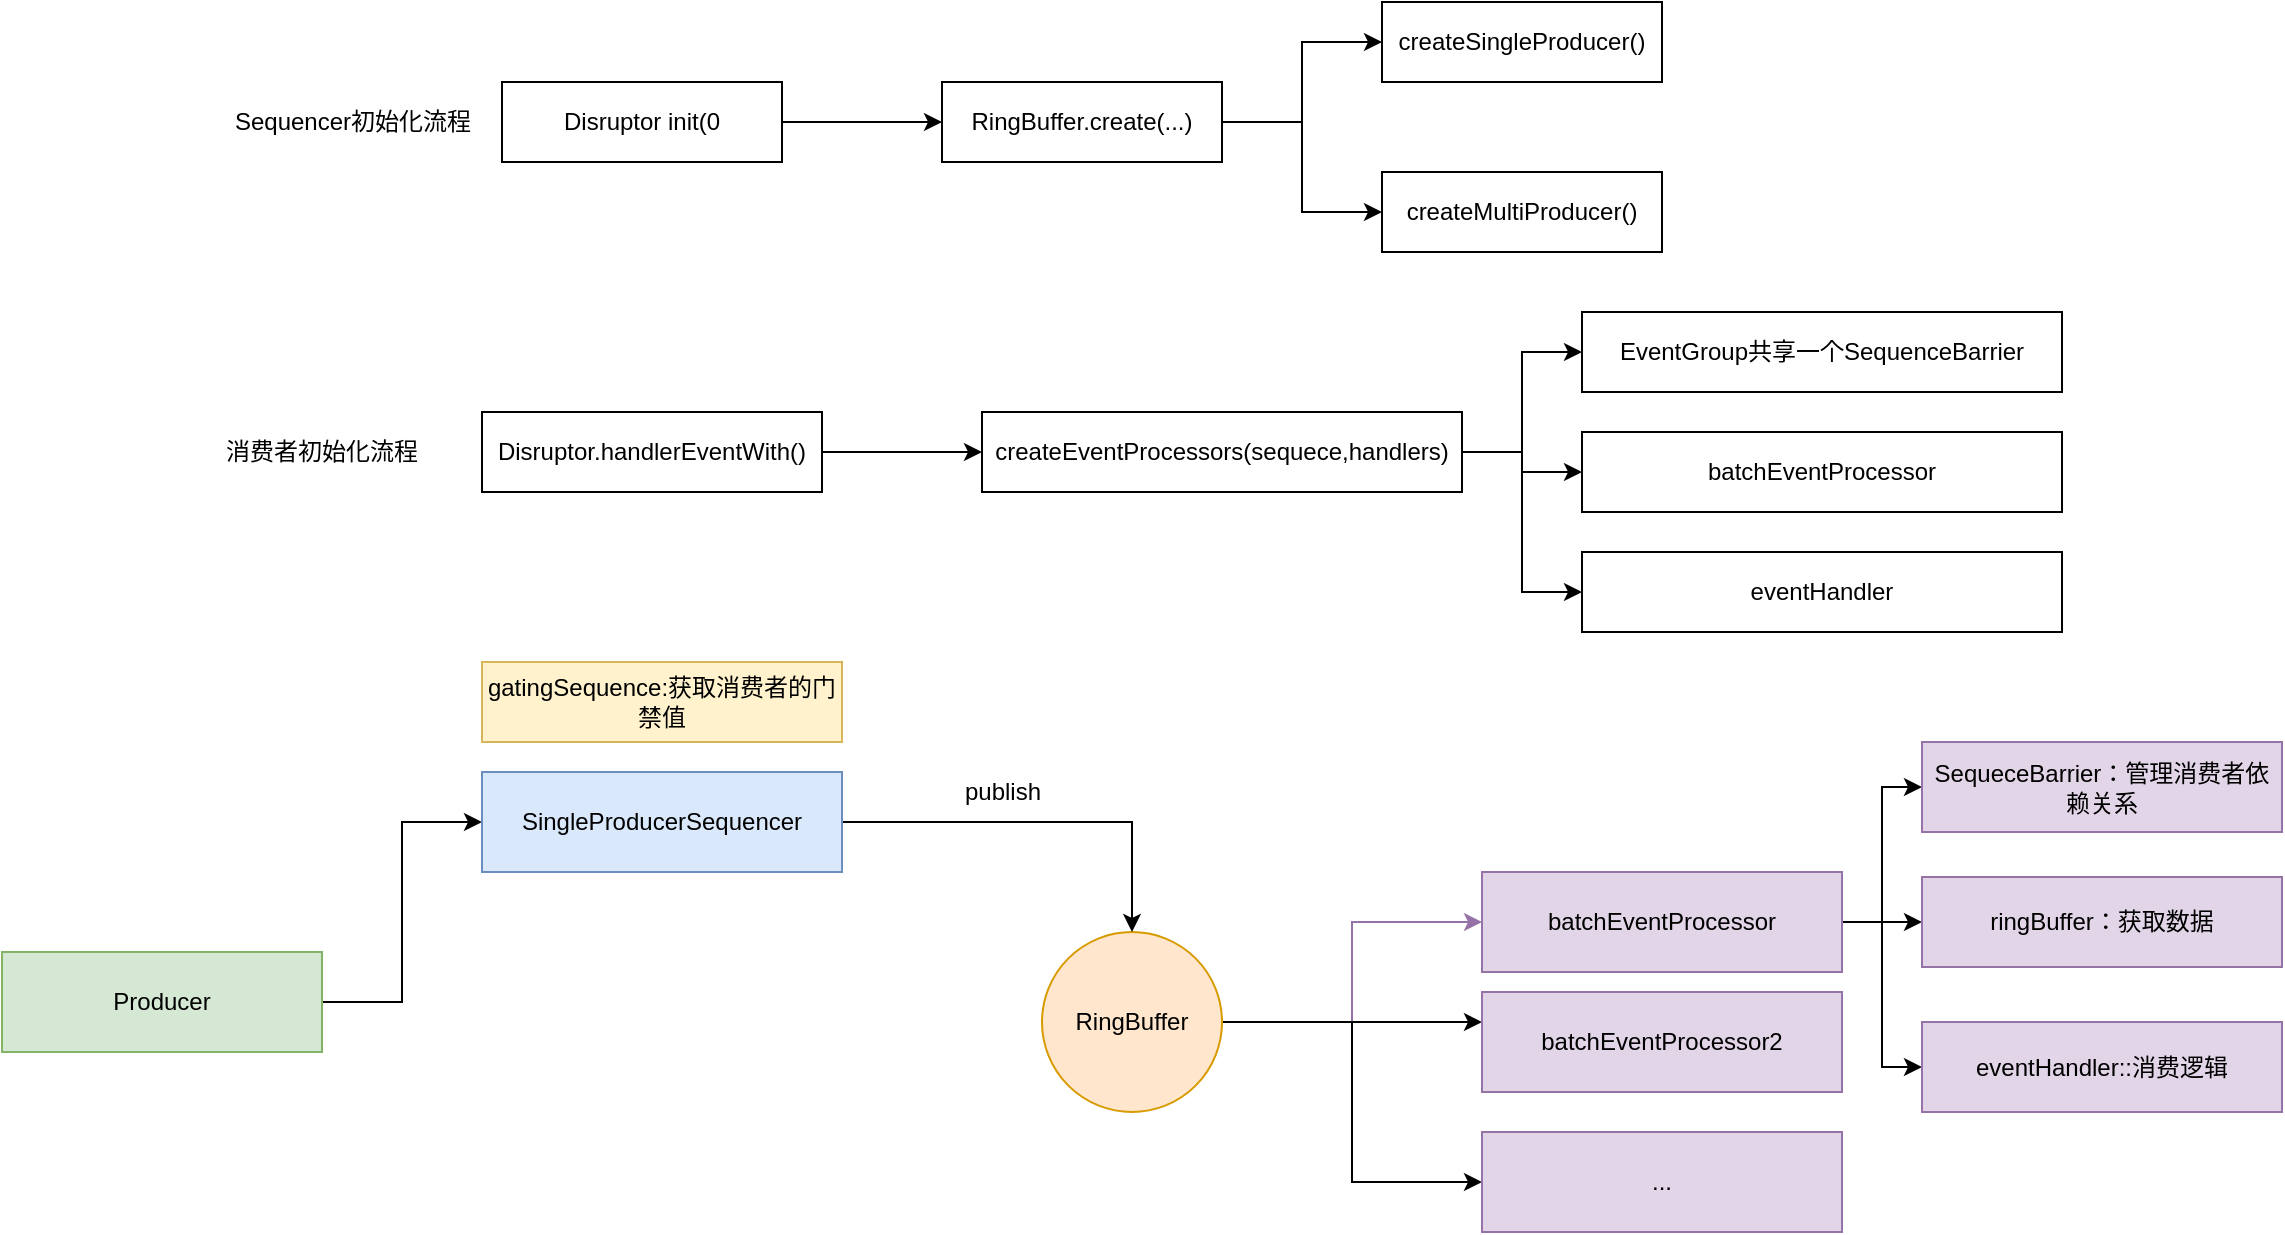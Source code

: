 <mxfile version="16.1.2" type="device"><diagram id="C5RBs43oDa-KdzZeNtuy" name="Page-1"><mxGraphModel dx="1931" dy="680" grid="1" gridSize="10" guides="1" tooltips="1" connect="1" arrows="1" fold="1" page="1" pageScale="1" pageWidth="827" pageHeight="1169" math="0" shadow="0"><root><mxCell id="WIyWlLk6GJQsqaUBKTNV-0"/><mxCell id="WIyWlLk6GJQsqaUBKTNV-1" parent="WIyWlLk6GJQsqaUBKTNV-0"/><mxCell id="fAKFdWof53k6AqAq8886-5" style="edgeStyle=orthogonalEdgeStyle;rounded=0;orthogonalLoop=1;jettySize=auto;html=1;exitX=1;exitY=0.5;exitDx=0;exitDy=0;entryX=0;entryY=0.5;entryDx=0;entryDy=0;" edge="1" parent="WIyWlLk6GJQsqaUBKTNV-1" source="fAKFdWof53k6AqAq8886-1" target="fAKFdWof53k6AqAq8886-3"><mxGeometry relative="1" as="geometry"/></mxCell><mxCell id="fAKFdWof53k6AqAq8886-1" value="Disruptor init(0" style="rounded=0;whiteSpace=wrap;html=1;" vertex="1" parent="WIyWlLk6GJQsqaUBKTNV-1"><mxGeometry x="210" y="125" width="140" height="40" as="geometry"/></mxCell><mxCell id="fAKFdWof53k6AqAq8886-2" value="Sequencer初始化流程" style="text;html=1;align=center;verticalAlign=middle;resizable=0;points=[];autosize=1;strokeColor=none;fillColor=none;" vertex="1" parent="WIyWlLk6GJQsqaUBKTNV-1"><mxGeometry x="70" y="135" width="130" height="20" as="geometry"/></mxCell><mxCell id="fAKFdWof53k6AqAq8886-6" style="edgeStyle=orthogonalEdgeStyle;rounded=0;orthogonalLoop=1;jettySize=auto;html=1;exitX=1;exitY=0.5;exitDx=0;exitDy=0;" edge="1" parent="WIyWlLk6GJQsqaUBKTNV-1" source="fAKFdWof53k6AqAq8886-3" target="fAKFdWof53k6AqAq8886-4"><mxGeometry relative="1" as="geometry"/></mxCell><mxCell id="fAKFdWof53k6AqAq8886-8" style="edgeStyle=orthogonalEdgeStyle;rounded=0;orthogonalLoop=1;jettySize=auto;html=1;exitX=1;exitY=0.5;exitDx=0;exitDy=0;entryX=0;entryY=0.5;entryDx=0;entryDy=0;" edge="1" parent="WIyWlLk6GJQsqaUBKTNV-1" source="fAKFdWof53k6AqAq8886-3" target="fAKFdWof53k6AqAq8886-7"><mxGeometry relative="1" as="geometry"/></mxCell><mxCell id="fAKFdWof53k6AqAq8886-3" value="RingBuffer.create(...)" style="rounded=0;whiteSpace=wrap;html=1;" vertex="1" parent="WIyWlLk6GJQsqaUBKTNV-1"><mxGeometry x="430" y="125" width="140" height="40" as="geometry"/></mxCell><mxCell id="fAKFdWof53k6AqAq8886-4" value="createSingleProducer()" style="rounded=0;whiteSpace=wrap;html=1;" vertex="1" parent="WIyWlLk6GJQsqaUBKTNV-1"><mxGeometry x="650" y="85" width="140" height="40" as="geometry"/></mxCell><mxCell id="fAKFdWof53k6AqAq8886-7" value="createMultiProducer()" style="rounded=0;whiteSpace=wrap;html=1;" vertex="1" parent="WIyWlLk6GJQsqaUBKTNV-1"><mxGeometry x="650" y="170" width="140" height="40" as="geometry"/></mxCell><mxCell id="fAKFdWof53k6AqAq8886-9" value="消费者初始化流程" style="text;html=1;strokeColor=none;fillColor=none;align=center;verticalAlign=middle;whiteSpace=wrap;rounded=0;" vertex="1" parent="WIyWlLk6GJQsqaUBKTNV-1"><mxGeometry x="70" y="300" width="100" height="20" as="geometry"/></mxCell><mxCell id="fAKFdWof53k6AqAq8886-13" style="edgeStyle=orthogonalEdgeStyle;rounded=0;orthogonalLoop=1;jettySize=auto;html=1;exitX=1;exitY=0.5;exitDx=0;exitDy=0;entryX=0;entryY=0.5;entryDx=0;entryDy=0;" edge="1" parent="WIyWlLk6GJQsqaUBKTNV-1" source="fAKFdWof53k6AqAq8886-10" target="fAKFdWof53k6AqAq8886-11"><mxGeometry relative="1" as="geometry"/></mxCell><mxCell id="fAKFdWof53k6AqAq8886-10" value="Disruptor.handlerEventWith()" style="rounded=0;whiteSpace=wrap;html=1;" vertex="1" parent="WIyWlLk6GJQsqaUBKTNV-1"><mxGeometry x="200" y="290" width="170" height="40" as="geometry"/></mxCell><mxCell id="fAKFdWof53k6AqAq8886-15" style="edgeStyle=orthogonalEdgeStyle;rounded=0;orthogonalLoop=1;jettySize=auto;html=1;exitX=1;exitY=0.5;exitDx=0;exitDy=0;entryX=0;entryY=0.5;entryDx=0;entryDy=0;" edge="1" parent="WIyWlLk6GJQsqaUBKTNV-1" source="fAKFdWof53k6AqAq8886-11" target="fAKFdWof53k6AqAq8886-14"><mxGeometry relative="1" as="geometry"/></mxCell><mxCell id="fAKFdWof53k6AqAq8886-17" style="edgeStyle=orthogonalEdgeStyle;rounded=0;orthogonalLoop=1;jettySize=auto;html=1;exitX=1;exitY=0.5;exitDx=0;exitDy=0;entryX=0;entryY=0.5;entryDx=0;entryDy=0;" edge="1" parent="WIyWlLk6GJQsqaUBKTNV-1" source="fAKFdWof53k6AqAq8886-11" target="fAKFdWof53k6AqAq8886-16"><mxGeometry relative="1" as="geometry"/></mxCell><mxCell id="fAKFdWof53k6AqAq8886-19" style="edgeStyle=orthogonalEdgeStyle;rounded=0;orthogonalLoop=1;jettySize=auto;html=1;exitX=1;exitY=0.5;exitDx=0;exitDy=0;entryX=0;entryY=0.5;entryDx=0;entryDy=0;" edge="1" parent="WIyWlLk6GJQsqaUBKTNV-1" source="fAKFdWof53k6AqAq8886-11" target="fAKFdWof53k6AqAq8886-18"><mxGeometry relative="1" as="geometry"/></mxCell><mxCell id="fAKFdWof53k6AqAq8886-11" value="createEventProcessors(sequece,handlers)" style="rounded=0;whiteSpace=wrap;html=1;" vertex="1" parent="WIyWlLk6GJQsqaUBKTNV-1"><mxGeometry x="450" y="290" width="240" height="40" as="geometry"/></mxCell><mxCell id="fAKFdWof53k6AqAq8886-14" value="EventGroup共享一个SequenceBarrier" style="rounded=0;whiteSpace=wrap;html=1;" vertex="1" parent="WIyWlLk6GJQsqaUBKTNV-1"><mxGeometry x="750" y="240" width="240" height="40" as="geometry"/></mxCell><mxCell id="fAKFdWof53k6AqAq8886-16" value="batchEventProcessor" style="rounded=0;whiteSpace=wrap;html=1;" vertex="1" parent="WIyWlLk6GJQsqaUBKTNV-1"><mxGeometry x="750" y="300" width="240" height="40" as="geometry"/></mxCell><mxCell id="fAKFdWof53k6AqAq8886-18" value="eventHandler" style="rounded=0;whiteSpace=wrap;html=1;" vertex="1" parent="WIyWlLk6GJQsqaUBKTNV-1"><mxGeometry x="750" y="360" width="240" height="40" as="geometry"/></mxCell><mxCell id="fAKFdWof53k6AqAq8886-27" style="edgeStyle=orthogonalEdgeStyle;rounded=0;orthogonalLoop=1;jettySize=auto;html=1;exitX=1;exitY=0.5;exitDx=0;exitDy=0;entryX=0;entryY=0.5;entryDx=0;entryDy=0;fillColor=#e1d5e7;strokeColor=#9673a6;" edge="1" parent="WIyWlLk6GJQsqaUBKTNV-1" source="fAKFdWof53k6AqAq8886-20" target="fAKFdWof53k6AqAq8886-26"><mxGeometry relative="1" as="geometry"/></mxCell><mxCell id="fAKFdWof53k6AqAq8886-34" style="edgeStyle=orthogonalEdgeStyle;rounded=0;orthogonalLoop=1;jettySize=auto;html=1;exitX=1;exitY=0.5;exitDx=0;exitDy=0;" edge="1" parent="WIyWlLk6GJQsqaUBKTNV-1" source="fAKFdWof53k6AqAq8886-20"><mxGeometry relative="1" as="geometry"><mxPoint x="700" y="595" as="targetPoint"/></mxGeometry></mxCell><mxCell id="fAKFdWof53k6AqAq8886-37" style="edgeStyle=orthogonalEdgeStyle;rounded=0;orthogonalLoop=1;jettySize=auto;html=1;exitX=1;exitY=0.5;exitDx=0;exitDy=0;entryX=0;entryY=0.5;entryDx=0;entryDy=0;" edge="1" parent="WIyWlLk6GJQsqaUBKTNV-1" source="fAKFdWof53k6AqAq8886-20" target="fAKFdWof53k6AqAq8886-36"><mxGeometry relative="1" as="geometry"/></mxCell><mxCell id="fAKFdWof53k6AqAq8886-20" value="RingBuffer" style="ellipse;whiteSpace=wrap;html=1;aspect=fixed;fillColor=#ffe6cc;strokeColor=#d79b00;" vertex="1" parent="WIyWlLk6GJQsqaUBKTNV-1"><mxGeometry x="480" y="550" width="90" height="90" as="geometry"/></mxCell><mxCell id="fAKFdWof53k6AqAq8886-23" style="edgeStyle=orthogonalEdgeStyle;rounded=0;orthogonalLoop=1;jettySize=auto;html=1;exitX=1;exitY=0.5;exitDx=0;exitDy=0;entryX=0;entryY=0.5;entryDx=0;entryDy=0;" edge="1" parent="WIyWlLk6GJQsqaUBKTNV-1" source="fAKFdWof53k6AqAq8886-21" target="fAKFdWof53k6AqAq8886-22"><mxGeometry relative="1" as="geometry"/></mxCell><mxCell id="fAKFdWof53k6AqAq8886-21" value="Producer" style="rounded=0;whiteSpace=wrap;html=1;fillColor=#d5e8d4;strokeColor=#82b366;" vertex="1" parent="WIyWlLk6GJQsqaUBKTNV-1"><mxGeometry x="-40" y="560" width="160" height="50" as="geometry"/></mxCell><mxCell id="fAKFdWof53k6AqAq8886-24" style="edgeStyle=orthogonalEdgeStyle;rounded=0;orthogonalLoop=1;jettySize=auto;html=1;" edge="1" parent="WIyWlLk6GJQsqaUBKTNV-1" source="fAKFdWof53k6AqAq8886-22" target="fAKFdWof53k6AqAq8886-20"><mxGeometry relative="1" as="geometry"/></mxCell><mxCell id="fAKFdWof53k6AqAq8886-22" value="SingleProducerSequencer" style="rounded=0;whiteSpace=wrap;html=1;fillColor=#dae8fc;strokeColor=#6c8ebf;" vertex="1" parent="WIyWlLk6GJQsqaUBKTNV-1"><mxGeometry x="200" y="470" width="180" height="50" as="geometry"/></mxCell><mxCell id="fAKFdWof53k6AqAq8886-25" value="publish" style="text;html=1;align=center;verticalAlign=middle;resizable=0;points=[];autosize=1;strokeColor=none;fillColor=none;" vertex="1" parent="WIyWlLk6GJQsqaUBKTNV-1"><mxGeometry x="435" y="470" width="50" height="20" as="geometry"/></mxCell><mxCell id="fAKFdWof53k6AqAq8886-31" style="edgeStyle=orthogonalEdgeStyle;rounded=0;orthogonalLoop=1;jettySize=auto;html=1;exitX=1;exitY=0.5;exitDx=0;exitDy=0;entryX=0;entryY=0.5;entryDx=0;entryDy=0;" edge="1" parent="WIyWlLk6GJQsqaUBKTNV-1" source="fAKFdWof53k6AqAq8886-26" target="fAKFdWof53k6AqAq8886-28"><mxGeometry relative="1" as="geometry"/></mxCell><mxCell id="fAKFdWof53k6AqAq8886-32" style="edgeStyle=orthogonalEdgeStyle;rounded=0;orthogonalLoop=1;jettySize=auto;html=1;exitX=1;exitY=0.5;exitDx=0;exitDy=0;entryX=0;entryY=0.5;entryDx=0;entryDy=0;" edge="1" parent="WIyWlLk6GJQsqaUBKTNV-1" source="fAKFdWof53k6AqAq8886-26" target="fAKFdWof53k6AqAq8886-29"><mxGeometry relative="1" as="geometry"/></mxCell><mxCell id="fAKFdWof53k6AqAq8886-33" style="edgeStyle=orthogonalEdgeStyle;rounded=0;orthogonalLoop=1;jettySize=auto;html=1;exitX=1;exitY=0.5;exitDx=0;exitDy=0;entryX=0;entryY=0.5;entryDx=0;entryDy=0;" edge="1" parent="WIyWlLk6GJQsqaUBKTNV-1" source="fAKFdWof53k6AqAq8886-26" target="fAKFdWof53k6AqAq8886-30"><mxGeometry relative="1" as="geometry"/></mxCell><mxCell id="fAKFdWof53k6AqAq8886-26" value="batchEventProcessor" style="rounded=0;whiteSpace=wrap;html=1;fillColor=#e1d5e7;strokeColor=#9673a6;" vertex="1" parent="WIyWlLk6GJQsqaUBKTNV-1"><mxGeometry x="700" y="520" width="180" height="50" as="geometry"/></mxCell><mxCell id="fAKFdWof53k6AqAq8886-28" value="SequeceBarrier：管理消费者依赖关系" style="rounded=0;whiteSpace=wrap;html=1;fillColor=#e1d5e7;strokeColor=#9673a6;" vertex="1" parent="WIyWlLk6GJQsqaUBKTNV-1"><mxGeometry x="920" y="455" width="180" height="45" as="geometry"/></mxCell><mxCell id="fAKFdWof53k6AqAq8886-29" value="ringBuffer：获取数据" style="rounded=0;whiteSpace=wrap;html=1;fillColor=#e1d5e7;strokeColor=#9673a6;" vertex="1" parent="WIyWlLk6GJQsqaUBKTNV-1"><mxGeometry x="920" y="522.5" width="180" height="45" as="geometry"/></mxCell><mxCell id="fAKFdWof53k6AqAq8886-30" value="eventHandler::消费逻辑" style="rounded=0;whiteSpace=wrap;html=1;fillColor=#e1d5e7;strokeColor=#9673a6;" vertex="1" parent="WIyWlLk6GJQsqaUBKTNV-1"><mxGeometry x="920" y="595" width="180" height="45" as="geometry"/></mxCell><mxCell id="fAKFdWof53k6AqAq8886-35" value="batchEventProcessor2" style="rounded=0;whiteSpace=wrap;html=1;fillColor=#e1d5e7;strokeColor=#9673a6;" vertex="1" parent="WIyWlLk6GJQsqaUBKTNV-1"><mxGeometry x="700" y="580" width="180" height="50" as="geometry"/></mxCell><mxCell id="fAKFdWof53k6AqAq8886-36" value="..." style="rounded=0;whiteSpace=wrap;html=1;fillColor=#e1d5e7;strokeColor=#9673a6;" vertex="1" parent="WIyWlLk6GJQsqaUBKTNV-1"><mxGeometry x="700" y="650" width="180" height="50" as="geometry"/></mxCell><mxCell id="fAKFdWof53k6AqAq8886-38" value="gatingSequence:获取消费者的门禁值" style="rounded=0;whiteSpace=wrap;html=1;fillColor=#fff2cc;strokeColor=#d6b656;" vertex="1" parent="WIyWlLk6GJQsqaUBKTNV-1"><mxGeometry x="200" y="415" width="180" height="40" as="geometry"/></mxCell></root></mxGraphModel></diagram></mxfile>